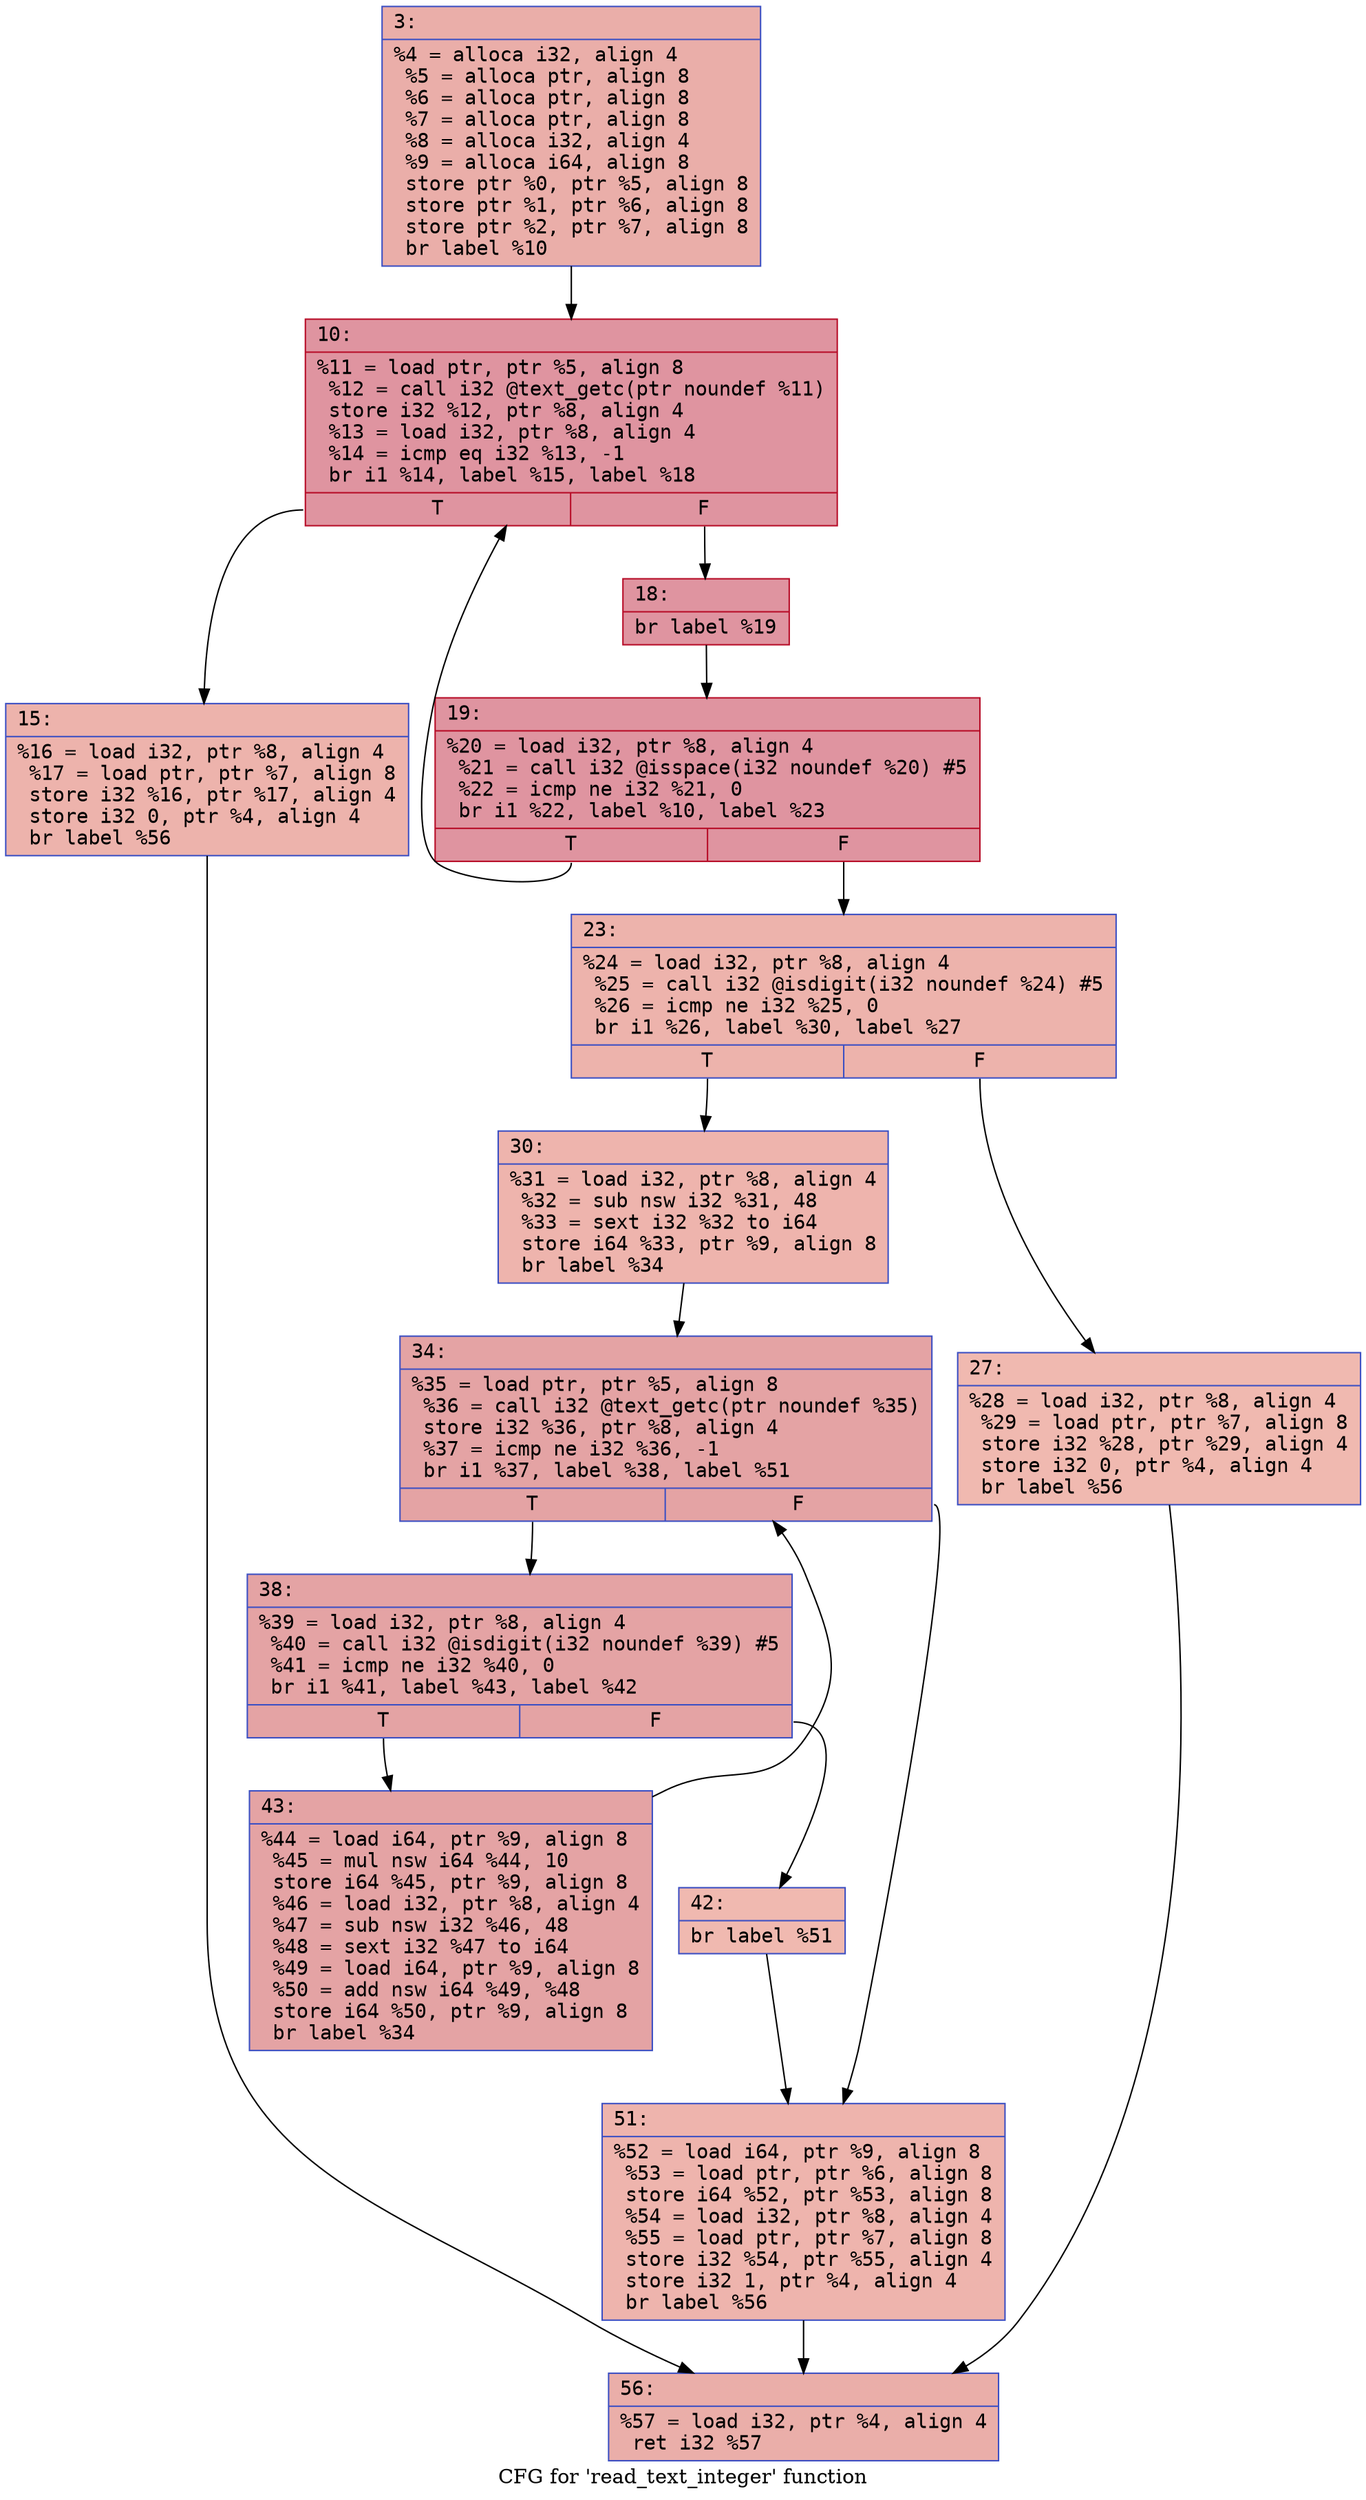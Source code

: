 digraph "CFG for 'read_text_integer' function" {
	label="CFG for 'read_text_integer' function";

	Node0x6000025ce670 [shape=record,color="#3d50c3ff", style=filled, fillcolor="#d0473d70" fontname="Courier",label="{3:\l|  %4 = alloca i32, align 4\l  %5 = alloca ptr, align 8\l  %6 = alloca ptr, align 8\l  %7 = alloca ptr, align 8\l  %8 = alloca i32, align 4\l  %9 = alloca i64, align 8\l  store ptr %0, ptr %5, align 8\l  store ptr %1, ptr %6, align 8\l  store ptr %2, ptr %7, align 8\l  br label %10\l}"];
	Node0x6000025ce670 -> Node0x6000025ce6c0[tooltip="3 -> 10\nProbability 100.00%" ];
	Node0x6000025ce6c0 [shape=record,color="#b70d28ff", style=filled, fillcolor="#b70d2870" fontname="Courier",label="{10:\l|  %11 = load ptr, ptr %5, align 8\l  %12 = call i32 @text_getc(ptr noundef %11)\l  store i32 %12, ptr %8, align 4\l  %13 = load i32, ptr %8, align 4\l  %14 = icmp eq i32 %13, -1\l  br i1 %14, label %15, label %18\l|{<s0>T|<s1>F}}"];
	Node0x6000025ce6c0:s0 -> Node0x6000025ce710[tooltip="10 -> 15\nProbability 3.12%" ];
	Node0x6000025ce6c0:s1 -> Node0x6000025ce760[tooltip="10 -> 18\nProbability 96.88%" ];
	Node0x6000025ce710 [shape=record,color="#3d50c3ff", style=filled, fillcolor="#d6524470" fontname="Courier",label="{15:\l|  %16 = load i32, ptr %8, align 4\l  %17 = load ptr, ptr %7, align 8\l  store i32 %16, ptr %17, align 4\l  store i32 0, ptr %4, align 4\l  br label %56\l}"];
	Node0x6000025ce710 -> Node0x6000025cea80[tooltip="15 -> 56\nProbability 100.00%" ];
	Node0x6000025ce760 [shape=record,color="#b70d28ff", style=filled, fillcolor="#b70d2870" fontname="Courier",label="{18:\l|  br label %19\l}"];
	Node0x6000025ce760 -> Node0x6000025ce7b0[tooltip="18 -> 19\nProbability 100.00%" ];
	Node0x6000025ce7b0 [shape=record,color="#b70d28ff", style=filled, fillcolor="#b70d2870" fontname="Courier",label="{19:\l|  %20 = load i32, ptr %8, align 4\l  %21 = call i32 @isspace(i32 noundef %20) #5\l  %22 = icmp ne i32 %21, 0\l  br i1 %22, label %10, label %23\l|{<s0>T|<s1>F}}"];
	Node0x6000025ce7b0:s0 -> Node0x6000025ce6c0[tooltip="19 -> 10\nProbability 96.88%" ];
	Node0x6000025ce7b0:s1 -> Node0x6000025ce800[tooltip="19 -> 23\nProbability 3.12%" ];
	Node0x6000025ce800 [shape=record,color="#3d50c3ff", style=filled, fillcolor="#d6524470" fontname="Courier",label="{23:\l|  %24 = load i32, ptr %8, align 4\l  %25 = call i32 @isdigit(i32 noundef %24) #5\l  %26 = icmp ne i32 %25, 0\l  br i1 %26, label %30, label %27\l|{<s0>T|<s1>F}}"];
	Node0x6000025ce800:s0 -> Node0x6000025ce8a0[tooltip="23 -> 30\nProbability 62.50%" ];
	Node0x6000025ce800:s1 -> Node0x6000025ce850[tooltip="23 -> 27\nProbability 37.50%" ];
	Node0x6000025ce850 [shape=record,color="#3d50c3ff", style=filled, fillcolor="#de614d70" fontname="Courier",label="{27:\l|  %28 = load i32, ptr %8, align 4\l  %29 = load ptr, ptr %7, align 8\l  store i32 %28, ptr %29, align 4\l  store i32 0, ptr %4, align 4\l  br label %56\l}"];
	Node0x6000025ce850 -> Node0x6000025cea80[tooltip="27 -> 56\nProbability 100.00%" ];
	Node0x6000025ce8a0 [shape=record,color="#3d50c3ff", style=filled, fillcolor="#d8564670" fontname="Courier",label="{30:\l|  %31 = load i32, ptr %8, align 4\l  %32 = sub nsw i32 %31, 48\l  %33 = sext i32 %32 to i64\l  store i64 %33, ptr %9, align 8\l  br label %34\l}"];
	Node0x6000025ce8a0 -> Node0x6000025ce8f0[tooltip="30 -> 34\nProbability 100.00%" ];
	Node0x6000025ce8f0 [shape=record,color="#3d50c3ff", style=filled, fillcolor="#c32e3170" fontname="Courier",label="{34:\l|  %35 = load ptr, ptr %5, align 8\l  %36 = call i32 @text_getc(ptr noundef %35)\l  store i32 %36, ptr %8, align 4\l  %37 = icmp ne i32 %36, -1\l  br i1 %37, label %38, label %51\l|{<s0>T|<s1>F}}"];
	Node0x6000025ce8f0:s0 -> Node0x6000025ce940[tooltip="34 -> 38\nProbability 96.88%" ];
	Node0x6000025ce8f0:s1 -> Node0x6000025cea30[tooltip="34 -> 51\nProbability 3.12%" ];
	Node0x6000025ce940 [shape=record,color="#3d50c3ff", style=filled, fillcolor="#c32e3170" fontname="Courier",label="{38:\l|  %39 = load i32, ptr %8, align 4\l  %40 = call i32 @isdigit(i32 noundef %39) #5\l  %41 = icmp ne i32 %40, 0\l  br i1 %41, label %43, label %42\l|{<s0>T|<s1>F}}"];
	Node0x6000025ce940:s0 -> Node0x6000025ce9e0[tooltip="38 -> 43\nProbability 96.88%" ];
	Node0x6000025ce940:s1 -> Node0x6000025ce990[tooltip="38 -> 42\nProbability 3.12%" ];
	Node0x6000025ce990 [shape=record,color="#3d50c3ff", style=filled, fillcolor="#de614d70" fontname="Courier",label="{42:\l|  br label %51\l}"];
	Node0x6000025ce990 -> Node0x6000025cea30[tooltip="42 -> 51\nProbability 100.00%" ];
	Node0x6000025ce9e0 [shape=record,color="#3d50c3ff", style=filled, fillcolor="#c32e3170" fontname="Courier",label="{43:\l|  %44 = load i64, ptr %9, align 8\l  %45 = mul nsw i64 %44, 10\l  store i64 %45, ptr %9, align 8\l  %46 = load i32, ptr %8, align 4\l  %47 = sub nsw i32 %46, 48\l  %48 = sext i32 %47 to i64\l  %49 = load i64, ptr %9, align 8\l  %50 = add nsw i64 %49, %48\l  store i64 %50, ptr %9, align 8\l  br label %34\l}"];
	Node0x6000025ce9e0 -> Node0x6000025ce8f0[tooltip="43 -> 34\nProbability 100.00%" ];
	Node0x6000025cea30 [shape=record,color="#3d50c3ff", style=filled, fillcolor="#d8564670" fontname="Courier",label="{51:\l|  %52 = load i64, ptr %9, align 8\l  %53 = load ptr, ptr %6, align 8\l  store i64 %52, ptr %53, align 8\l  %54 = load i32, ptr %8, align 4\l  %55 = load ptr, ptr %7, align 8\l  store i32 %54, ptr %55, align 4\l  store i32 1, ptr %4, align 4\l  br label %56\l}"];
	Node0x6000025cea30 -> Node0x6000025cea80[tooltip="51 -> 56\nProbability 100.00%" ];
	Node0x6000025cea80 [shape=record,color="#3d50c3ff", style=filled, fillcolor="#d0473d70" fontname="Courier",label="{56:\l|  %57 = load i32, ptr %4, align 4\l  ret i32 %57\l}"];
}
